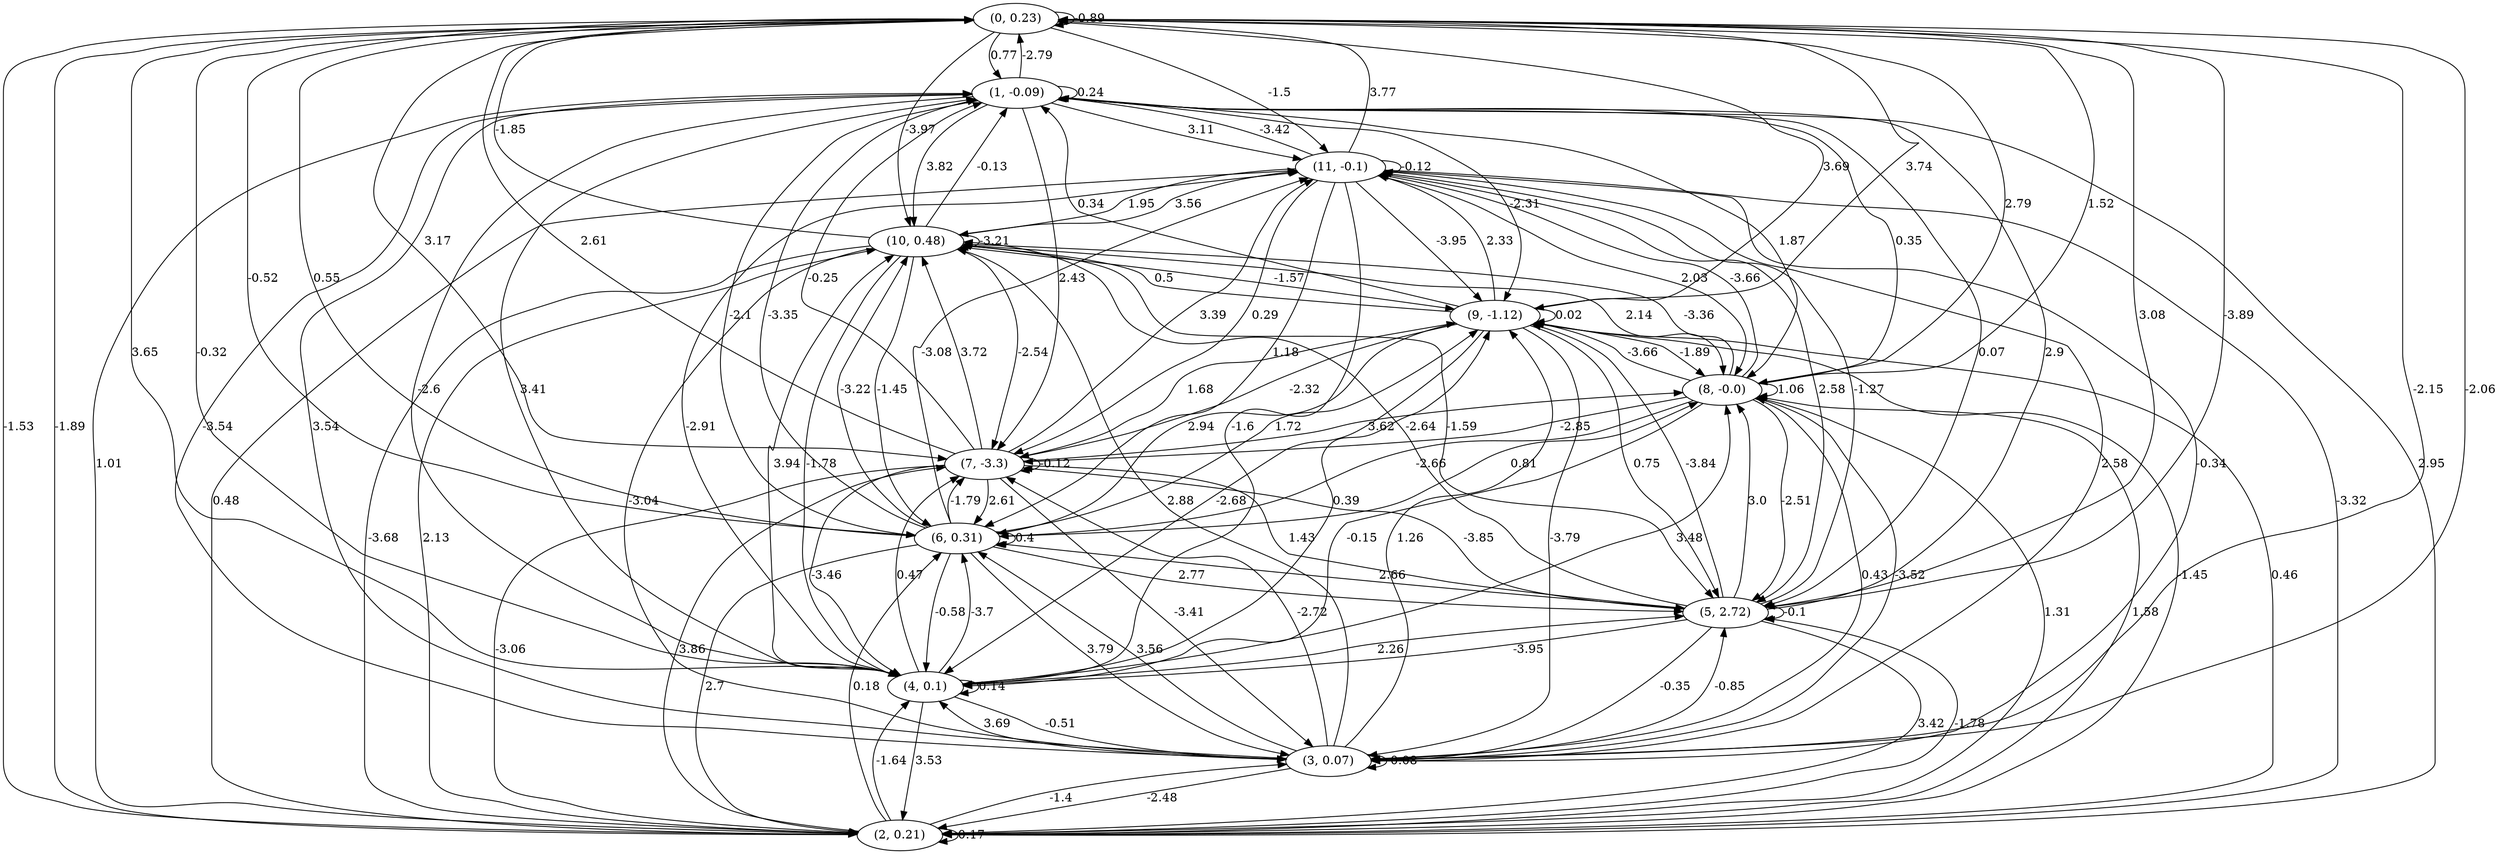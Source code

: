 digraph {
    0 [ label = "(0, 0.23)" ]
    1 [ label = "(1, -0.09)" ]
    2 [ label = "(2, 0.21)" ]
    3 [ label = "(3, 0.07)" ]
    4 [ label = "(4, 0.1)" ]
    5 [ label = "(5, 2.72)" ]
    6 [ label = "(6, 0.31)" ]
    7 [ label = "(7, -3.3)" ]
    8 [ label = "(8, -0.0)" ]
    9 [ label = "(9, -1.12)" ]
    10 [ label = "(10, 0.48)" ]
    11 [ label = "(11, -0.1)" ]
    0 -> 0 [ label = "-0.89" ]
    1 -> 1 [ label = "0.24" ]
    2 -> 2 [ label = "0.17" ]
    3 -> 3 [ label = "-0.08" ]
    4 -> 4 [ label = "0.14" ]
    5 -> 5 [ label = "-0.1" ]
    6 -> 6 [ label = "0.4" ]
    7 -> 7 [ label = "-0.12" ]
    8 -> 8 [ label = "1.06" ]
    9 -> 9 [ label = "0.02" ]
    10 -> 10 [ label = "-3.21" ]
    11 -> 11 [ label = "-0.12" ]
    1 -> 0 [ label = "-2.79" ]
    2 -> 0 [ label = "-1.89" ]
    3 -> 0 [ label = "-2.06" ]
    4 -> 0 [ label = "-0.32" ]
    5 -> 0 [ label = "-3.89" ]
    6 -> 0 [ label = "0.55" ]
    7 -> 0 [ label = "2.61" ]
    8 -> 0 [ label = "1.52" ]
    9 -> 0 [ label = "3.74" ]
    10 -> 0 [ label = "-1.85" ]
    11 -> 0 [ label = "3.77" ]
    0 -> 1 [ label = "0.77" ]
    2 -> 1 [ label = "1.01" ]
    3 -> 1 [ label = "3.54" ]
    4 -> 1 [ label = "3.41" ]
    5 -> 1 [ label = "2.9" ]
    6 -> 1 [ label = "-3.35" ]
    7 -> 1 [ label = "-0.25" ]
    8 -> 1 [ label = "0.35" ]
    9 -> 1 [ label = "0.34" ]
    10 -> 1 [ label = "-0.13" ]
    11 -> 1 [ label = "-3.42" ]
    0 -> 2 [ label = "-1.53" ]
    1 -> 2 [ label = "2.95" ]
    3 -> 2 [ label = "-2.48" ]
    4 -> 2 [ label = "3.53" ]
    5 -> 2 [ label = "3.42" ]
    6 -> 2 [ label = "2.7" ]
    7 -> 2 [ label = "-3.06" ]
    8 -> 2 [ label = "1.31" ]
    9 -> 2 [ label = "-1.45" ]
    10 -> 2 [ label = "-3.68" ]
    11 -> 2 [ label = "-3.32" ]
    0 -> 3 [ label = "-2.15" ]
    1 -> 3 [ label = "-3.54" ]
    2 -> 3 [ label = "-1.4" ]
    4 -> 3 [ label = "-0.51" ]
    5 -> 3 [ label = "-0.35" ]
    6 -> 3 [ label = "3.79" ]
    7 -> 3 [ label = "-3.41" ]
    8 -> 3 [ label = "0.43" ]
    9 -> 3 [ label = "-3.79" ]
    10 -> 3 [ label = "-3.04" ]
    11 -> 3 [ label = "-0.34" ]
    0 -> 4 [ label = "3.65" ]
    1 -> 4 [ label = "-2.6" ]
    2 -> 4 [ label = "-1.64" ]
    3 -> 4 [ label = "3.69" ]
    5 -> 4 [ label = "-3.95" ]
    6 -> 4 [ label = "-0.58" ]
    7 -> 4 [ label = "-3.46" ]
    8 -> 4 [ label = "-0.15" ]
    9 -> 4 [ label = "-2.68" ]
    10 -> 4 [ label = "-1.78" ]
    11 -> 4 [ label = "-1.6" ]
    0 -> 5 [ label = "3.08" ]
    1 -> 5 [ label = "0.07" ]
    2 -> 5 [ label = "-1.78" ]
    3 -> 5 [ label = "-0.85" ]
    4 -> 5 [ label = "2.26" ]
    6 -> 5 [ label = "2.77" ]
    7 -> 5 [ label = "1.43" ]
    8 -> 5 [ label = "-2.51" ]
    9 -> 5 [ label = "0.75" ]
    10 -> 5 [ label = "-1.59" ]
    11 -> 5 [ label = "2.58" ]
    0 -> 6 [ label = "-0.52" ]
    1 -> 6 [ label = "-2.1" ]
    2 -> 6 [ label = "0.18" ]
    3 -> 6 [ label = "3.56" ]
    4 -> 6 [ label = "-3.7" ]
    5 -> 6 [ label = "2.66" ]
    7 -> 6 [ label = "2.61" ]
    8 -> 6 [ label = "-2.66" ]
    9 -> 6 [ label = "2.94" ]
    10 -> 6 [ label = "-1.45" ]
    11 -> 6 [ label = "1.18" ]
    0 -> 7 [ label = "3.17" ]
    1 -> 7 [ label = "2.43" ]
    2 -> 7 [ label = "3.86" ]
    3 -> 7 [ label = "-2.72" ]
    4 -> 7 [ label = "0.47" ]
    5 -> 7 [ label = "-3.85" ]
    6 -> 7 [ label = "-1.79" ]
    8 -> 7 [ label = "-2.85" ]
    9 -> 7 [ label = "-2.32" ]
    10 -> 7 [ label = "-2.54" ]
    11 -> 7 [ label = "0.29" ]
    0 -> 8 [ label = "2.79" ]
    1 -> 8 [ label = "1.87" ]
    2 -> 8 [ label = "1.58" ]
    3 -> 8 [ label = "-3.52" ]
    4 -> 8 [ label = "3.48" ]
    5 -> 8 [ label = "3.0" ]
    6 -> 8 [ label = "0.81" ]
    7 -> 8 [ label = "3.62" ]
    9 -> 8 [ label = "-1.89" ]
    10 -> 8 [ label = "2.14" ]
    11 -> 8 [ label = "2.03" ]
    0 -> 9 [ label = "3.69" ]
    1 -> 9 [ label = "-2.31" ]
    2 -> 9 [ label = "0.46" ]
    3 -> 9 [ label = "1.26" ]
    4 -> 9 [ label = "0.39" ]
    5 -> 9 [ label = "-3.84" ]
    6 -> 9 [ label = "1.72" ]
    7 -> 9 [ label = "1.68" ]
    8 -> 9 [ label = "-3.66" ]
    10 -> 9 [ label = "-1.57" ]
    11 -> 9 [ label = "-3.95" ]
    0 -> 10 [ label = "-3.97" ]
    1 -> 10 [ label = "3.82" ]
    2 -> 10 [ label = "2.13" ]
    3 -> 10 [ label = "2.88" ]
    4 -> 10 [ label = "3.94" ]
    5 -> 10 [ label = "-2.64" ]
    6 -> 10 [ label = "-3.22" ]
    7 -> 10 [ label = "3.72" ]
    8 -> 10 [ label = "-3.36" ]
    9 -> 10 [ label = "0.5" ]
    11 -> 10 [ label = "1.95" ]
    0 -> 11 [ label = "-1.5" ]
    1 -> 11 [ label = "3.11" ]
    2 -> 11 [ label = "0.48" ]
    3 -> 11 [ label = "2.58" ]
    4 -> 11 [ label = "-2.91" ]
    5 -> 11 [ label = "-1.27" ]
    6 -> 11 [ label = "-3.08" ]
    7 -> 11 [ label = "3.39" ]
    8 -> 11 [ label = "-3.66" ]
    9 -> 11 [ label = "2.33" ]
    10 -> 11 [ label = "3.56" ]
}

